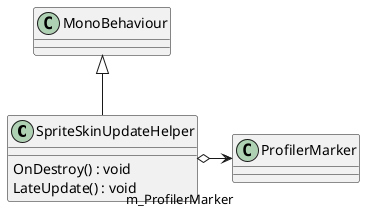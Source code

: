 @startuml
class SpriteSkinUpdateHelper {
    OnDestroy() : void
    LateUpdate() : void
}
MonoBehaviour <|-- SpriteSkinUpdateHelper
SpriteSkinUpdateHelper o-> "m_ProfilerMarker" ProfilerMarker
@enduml
